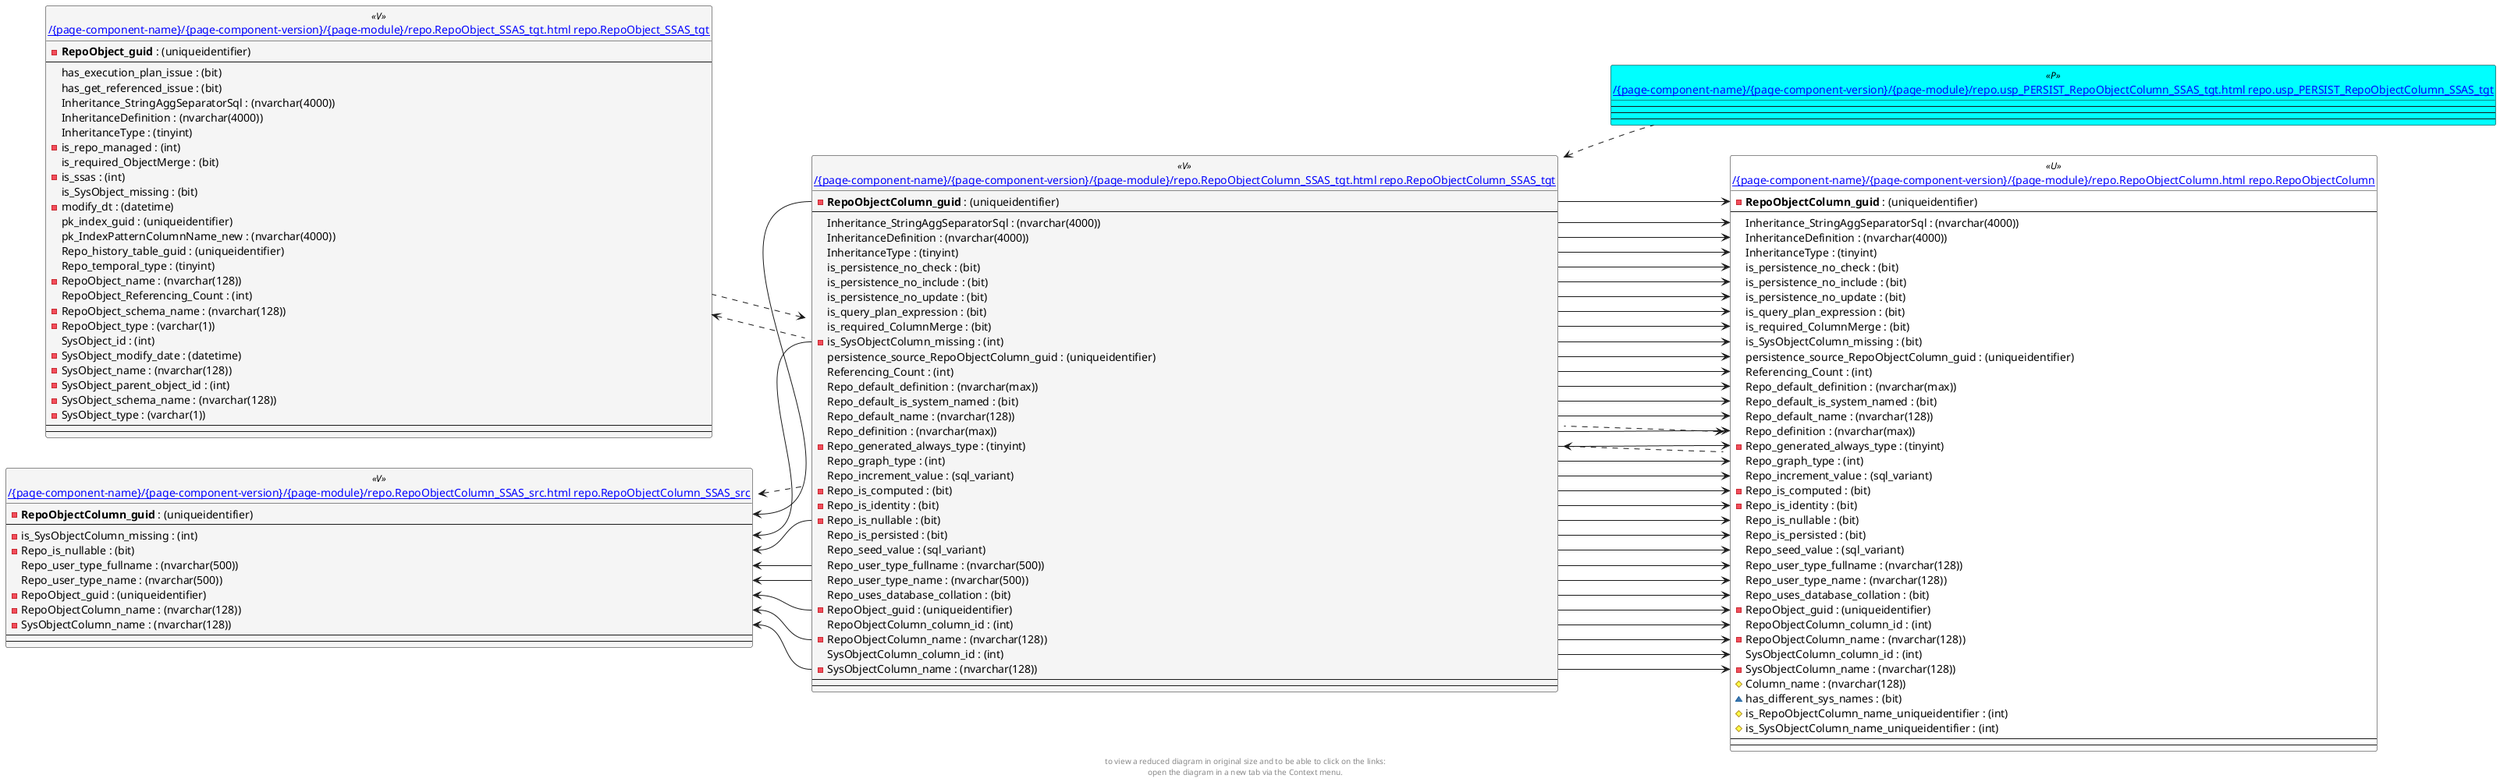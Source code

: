 @startuml
left to right direction
'top to bottom direction
hide circle
'avoide "." issues:
set namespaceSeparator none


skinparam class {
  BackgroundColor White
  BackgroundColor<<FN>> Yellow
  BackgroundColor<<FS>> Yellow
  BackgroundColor<<FT>> LightGray
  BackgroundColor<<IF>> Yellow
  BackgroundColor<<IS>> Yellow
  BackgroundColor<<P>> Aqua
  BackgroundColor<<PC>> Aqua
  BackgroundColor<<SN>> Yellow
  BackgroundColor<<SO>> SlateBlue
  BackgroundColor<<TF>> LightGray
  BackgroundColor<<TR>> Tomato
  BackgroundColor<<U>> White
  BackgroundColor<<V>> WhiteSmoke
  BackgroundColor<<X>> Aqua
}


entity "[[{site-url}/{page-component-name}/{page-component-version}/{page-module}/repo.RepoObject_SSAS_tgt.html repo.RepoObject_SSAS_tgt]]" as repo.RepoObject_SSAS_tgt << V >> {
  - **RepoObject_guid** : (uniqueidentifier)
  --
  has_execution_plan_issue : (bit)
  has_get_referenced_issue : (bit)
  Inheritance_StringAggSeparatorSql : (nvarchar(4000))
  InheritanceDefinition : (nvarchar(4000))
  InheritanceType : (tinyint)
  - is_repo_managed : (int)
  is_required_ObjectMerge : (bit)
  - is_ssas : (int)
  is_SysObject_missing : (bit)
  - modify_dt : (datetime)
  pk_index_guid : (uniqueidentifier)
  pk_IndexPatternColumnName_new : (nvarchar(4000))
  Repo_history_table_guid : (uniqueidentifier)
  Repo_temporal_type : (tinyint)
  - RepoObject_name : (nvarchar(128))
  RepoObject_Referencing_Count : (int)
  - RepoObject_schema_name : (nvarchar(128))
  - RepoObject_type : (varchar(1))
  SysObject_id : (int)
  - SysObject_modify_date : (datetime)
  - SysObject_name : (nvarchar(128))
  - SysObject_parent_object_id : (int)
  - SysObject_schema_name : (nvarchar(128))
  - SysObject_type : (varchar(1))
  --
  --
}

entity "[[{site-url}/{page-component-name}/{page-component-version}/{page-module}/repo.RepoObjectColumn.html repo.RepoObjectColumn]]" as repo.RepoObjectColumn << U >> {
  - **RepoObjectColumn_guid** : (uniqueidentifier)
  --
  Inheritance_StringAggSeparatorSql : (nvarchar(4000))
  InheritanceDefinition : (nvarchar(4000))
  InheritanceType : (tinyint)
  is_persistence_no_check : (bit)
  is_persistence_no_include : (bit)
  is_persistence_no_update : (bit)
  is_query_plan_expression : (bit)
  is_required_ColumnMerge : (bit)
  is_SysObjectColumn_missing : (bit)
  persistence_source_RepoObjectColumn_guid : (uniqueidentifier)
  Referencing_Count : (int)
  Repo_default_definition : (nvarchar(max))
  Repo_default_is_system_named : (bit)
  Repo_default_name : (nvarchar(128))
  Repo_definition : (nvarchar(max))
  - Repo_generated_always_type : (tinyint)
  Repo_graph_type : (int)
  Repo_increment_value : (sql_variant)
  - Repo_is_computed : (bit)
  - Repo_is_identity : (bit)
  Repo_is_nullable : (bit)
  Repo_is_persisted : (bit)
  Repo_seed_value : (sql_variant)
  Repo_user_type_fullname : (nvarchar(128))
  Repo_user_type_name : (nvarchar(128))
  Repo_uses_database_collation : (bit)
  - RepoObject_guid : (uniqueidentifier)
  RepoObjectColumn_column_id : (int)
  - RepoObjectColumn_name : (nvarchar(128))
  SysObjectColumn_column_id : (int)
  - SysObjectColumn_name : (nvarchar(128))
  # Column_name : (nvarchar(128))
  ~ has_different_sys_names : (bit)
  # is_RepoObjectColumn_name_uniqueidentifier : (int)
  # is_SysObjectColumn_name_uniqueidentifier : (int)
  --
  --
}

entity "[[{site-url}/{page-component-name}/{page-component-version}/{page-module}/repo.RepoObjectColumn_SSAS_src.html repo.RepoObjectColumn_SSAS_src]]" as repo.RepoObjectColumn_SSAS_src << V >> {
  - **RepoObjectColumn_guid** : (uniqueidentifier)
  --
  - is_SysObjectColumn_missing : (int)
  - Repo_is_nullable : (bit)
  Repo_user_type_fullname : (nvarchar(500))
  Repo_user_type_name : (nvarchar(500))
  - RepoObject_guid : (uniqueidentifier)
  - RepoObjectColumn_name : (nvarchar(128))
  - SysObjectColumn_name : (nvarchar(128))
  --
  --
}

entity "[[{site-url}/{page-component-name}/{page-component-version}/{page-module}/repo.RepoObjectColumn_SSAS_tgt.html repo.RepoObjectColumn_SSAS_tgt]]" as repo.RepoObjectColumn_SSAS_tgt << V >> {
  - **RepoObjectColumn_guid** : (uniqueidentifier)
  --
  Inheritance_StringAggSeparatorSql : (nvarchar(4000))
  InheritanceDefinition : (nvarchar(4000))
  InheritanceType : (tinyint)
  is_persistence_no_check : (bit)
  is_persistence_no_include : (bit)
  is_persistence_no_update : (bit)
  is_query_plan_expression : (bit)
  is_required_ColumnMerge : (bit)
  - is_SysObjectColumn_missing : (int)
  persistence_source_RepoObjectColumn_guid : (uniqueidentifier)
  Referencing_Count : (int)
  Repo_default_definition : (nvarchar(max))
  Repo_default_is_system_named : (bit)
  Repo_default_name : (nvarchar(128))
  Repo_definition : (nvarchar(max))
  - Repo_generated_always_type : (tinyint)
  Repo_graph_type : (int)
  Repo_increment_value : (sql_variant)
  - Repo_is_computed : (bit)
  - Repo_is_identity : (bit)
  - Repo_is_nullable : (bit)
  Repo_is_persisted : (bit)
  Repo_seed_value : (sql_variant)
  Repo_user_type_fullname : (nvarchar(500))
  Repo_user_type_name : (nvarchar(500))
  Repo_uses_database_collation : (bit)
  - RepoObject_guid : (uniqueidentifier)
  RepoObjectColumn_column_id : (int)
  - RepoObjectColumn_name : (nvarchar(128))
  SysObjectColumn_column_id : (int)
  - SysObjectColumn_name : (nvarchar(128))
  --
  --
}

entity "[[{site-url}/{page-component-name}/{page-component-version}/{page-module}/repo.usp_PERSIST_RepoObjectColumn_SSAS_tgt.html repo.usp_PERSIST_RepoObjectColumn_SSAS_tgt]]" as repo.usp_PERSIST_RepoObjectColumn_SSAS_tgt << P >> {
  --
  --
  --
}

repo.RepoObject_SSAS_tgt <.. repo.RepoObjectColumn_SSAS_tgt
repo.RepoObjectColumn <.. repo.RepoObjectColumn_SSAS_tgt
repo.RepoObjectColumn_SSAS_src <.. repo.RepoObjectColumn_SSAS_tgt
repo.RepoObjectColumn_SSAS_tgt <.. repo.RepoObject_SSAS_tgt
repo.RepoObjectColumn_SSAS_tgt <.. repo.usp_PERSIST_RepoObjectColumn_SSAS_tgt
repo.RepoObjectColumn_SSAS_tgt <.. repo.RepoObjectColumn
repo.RepoObjectColumn::Inheritance_StringAggSeparatorSql <-- repo.RepoObjectColumn_SSAS_tgt::Inheritance_StringAggSeparatorSql
repo.RepoObjectColumn::InheritanceDefinition <-- repo.RepoObjectColumn_SSAS_tgt::InheritanceDefinition
repo.RepoObjectColumn::InheritanceType <-- repo.RepoObjectColumn_SSAS_tgt::InheritanceType
repo.RepoObjectColumn::is_persistence_no_check <-- repo.RepoObjectColumn_SSAS_tgt::is_persistence_no_check
repo.RepoObjectColumn::is_persistence_no_include <-- repo.RepoObjectColumn_SSAS_tgt::is_persistence_no_include
repo.RepoObjectColumn::is_persistence_no_update <-- repo.RepoObjectColumn_SSAS_tgt::is_persistence_no_update
repo.RepoObjectColumn::is_query_plan_expression <-- repo.RepoObjectColumn_SSAS_tgt::is_query_plan_expression
repo.RepoObjectColumn::is_required_ColumnMerge <-- repo.RepoObjectColumn_SSAS_tgt::is_required_ColumnMerge
repo.RepoObjectColumn::is_SysObjectColumn_missing <-- repo.RepoObjectColumn_SSAS_tgt::is_SysObjectColumn_missing
repo.RepoObjectColumn::persistence_source_RepoObjectColumn_guid <-- repo.RepoObjectColumn_SSAS_tgt::persistence_source_RepoObjectColumn_guid
repo.RepoObjectColumn::Referencing_Count <-- repo.RepoObjectColumn_SSAS_tgt::Referencing_Count
repo.RepoObjectColumn::Repo_default_definition <-- repo.RepoObjectColumn_SSAS_tgt::Repo_default_definition
repo.RepoObjectColumn::Repo_default_is_system_named <-- repo.RepoObjectColumn_SSAS_tgt::Repo_default_is_system_named
repo.RepoObjectColumn::Repo_default_name <-- repo.RepoObjectColumn_SSAS_tgt::Repo_default_name
repo.RepoObjectColumn::Repo_definition <-- repo.RepoObjectColumn_SSAS_tgt::Repo_definition
repo.RepoObjectColumn::Repo_generated_always_type <-- repo.RepoObjectColumn_SSAS_tgt::Repo_generated_always_type
repo.RepoObjectColumn::Repo_graph_type <-- repo.RepoObjectColumn_SSAS_tgt::Repo_graph_type
repo.RepoObjectColumn::Repo_increment_value <-- repo.RepoObjectColumn_SSAS_tgt::Repo_increment_value
repo.RepoObjectColumn::Repo_is_computed <-- repo.RepoObjectColumn_SSAS_tgt::Repo_is_computed
repo.RepoObjectColumn::Repo_is_identity <-- repo.RepoObjectColumn_SSAS_tgt::Repo_is_identity
repo.RepoObjectColumn::Repo_is_nullable <-- repo.RepoObjectColumn_SSAS_tgt::Repo_is_nullable
repo.RepoObjectColumn::Repo_is_persisted <-- repo.RepoObjectColumn_SSAS_tgt::Repo_is_persisted
repo.RepoObjectColumn::Repo_seed_value <-- repo.RepoObjectColumn_SSAS_tgt::Repo_seed_value
repo.RepoObjectColumn::Repo_user_type_fullname <-- repo.RepoObjectColumn_SSAS_tgt::Repo_user_type_fullname
repo.RepoObjectColumn::Repo_user_type_name <-- repo.RepoObjectColumn_SSAS_tgt::Repo_user_type_name
repo.RepoObjectColumn::Repo_uses_database_collation <-- repo.RepoObjectColumn_SSAS_tgt::Repo_uses_database_collation
repo.RepoObjectColumn::RepoObject_guid <-- repo.RepoObjectColumn_SSAS_tgt::RepoObject_guid
repo.RepoObjectColumn::RepoObjectColumn_column_id <-- repo.RepoObjectColumn_SSAS_tgt::RepoObjectColumn_column_id
repo.RepoObjectColumn::RepoObjectColumn_guid <-- repo.RepoObjectColumn_SSAS_tgt::RepoObjectColumn_guid
repo.RepoObjectColumn::RepoObjectColumn_name <-- repo.RepoObjectColumn_SSAS_tgt::RepoObjectColumn_name
repo.RepoObjectColumn::SysObjectColumn_column_id <-- repo.RepoObjectColumn_SSAS_tgt::SysObjectColumn_column_id
repo.RepoObjectColumn::SysObjectColumn_name <-- repo.RepoObjectColumn_SSAS_tgt::SysObjectColumn_name
repo.RepoObjectColumn_SSAS_src::is_SysObjectColumn_missing <-- repo.RepoObjectColumn_SSAS_tgt::is_SysObjectColumn_missing
repo.RepoObjectColumn_SSAS_src::Repo_is_nullable <-- repo.RepoObjectColumn_SSAS_tgt::Repo_is_nullable
repo.RepoObjectColumn_SSAS_src::Repo_user_type_fullname <-- repo.RepoObjectColumn_SSAS_tgt::Repo_user_type_fullname
repo.RepoObjectColumn_SSAS_src::Repo_user_type_name <-- repo.RepoObjectColumn_SSAS_tgt::Repo_user_type_name
repo.RepoObjectColumn_SSAS_src::RepoObject_guid <-- repo.RepoObjectColumn_SSAS_tgt::RepoObject_guid
repo.RepoObjectColumn_SSAS_src::RepoObjectColumn_guid <-- repo.RepoObjectColumn_SSAS_tgt::RepoObjectColumn_guid
repo.RepoObjectColumn_SSAS_src::RepoObjectColumn_name <-- repo.RepoObjectColumn_SSAS_tgt::RepoObjectColumn_name
repo.RepoObjectColumn_SSAS_src::SysObjectColumn_name <-- repo.RepoObjectColumn_SSAS_tgt::SysObjectColumn_name
footer
to view a reduced diagram in original size and to be able to click on the links:
open the diagram in a new tab via the Context menu.
end footer

@enduml

